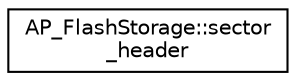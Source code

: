 digraph "Graphical Class Hierarchy"
{
 // INTERACTIVE_SVG=YES
  edge [fontname="Helvetica",fontsize="10",labelfontname="Helvetica",labelfontsize="10"];
  node [fontname="Helvetica",fontsize="10",shape=record];
  rankdir="LR";
  Node1 [label="AP_FlashStorage::sector\l_header",height=0.2,width=0.4,color="black", fillcolor="white", style="filled",URL="$structAP__FlashStorage_1_1sector__header.html"];
}
